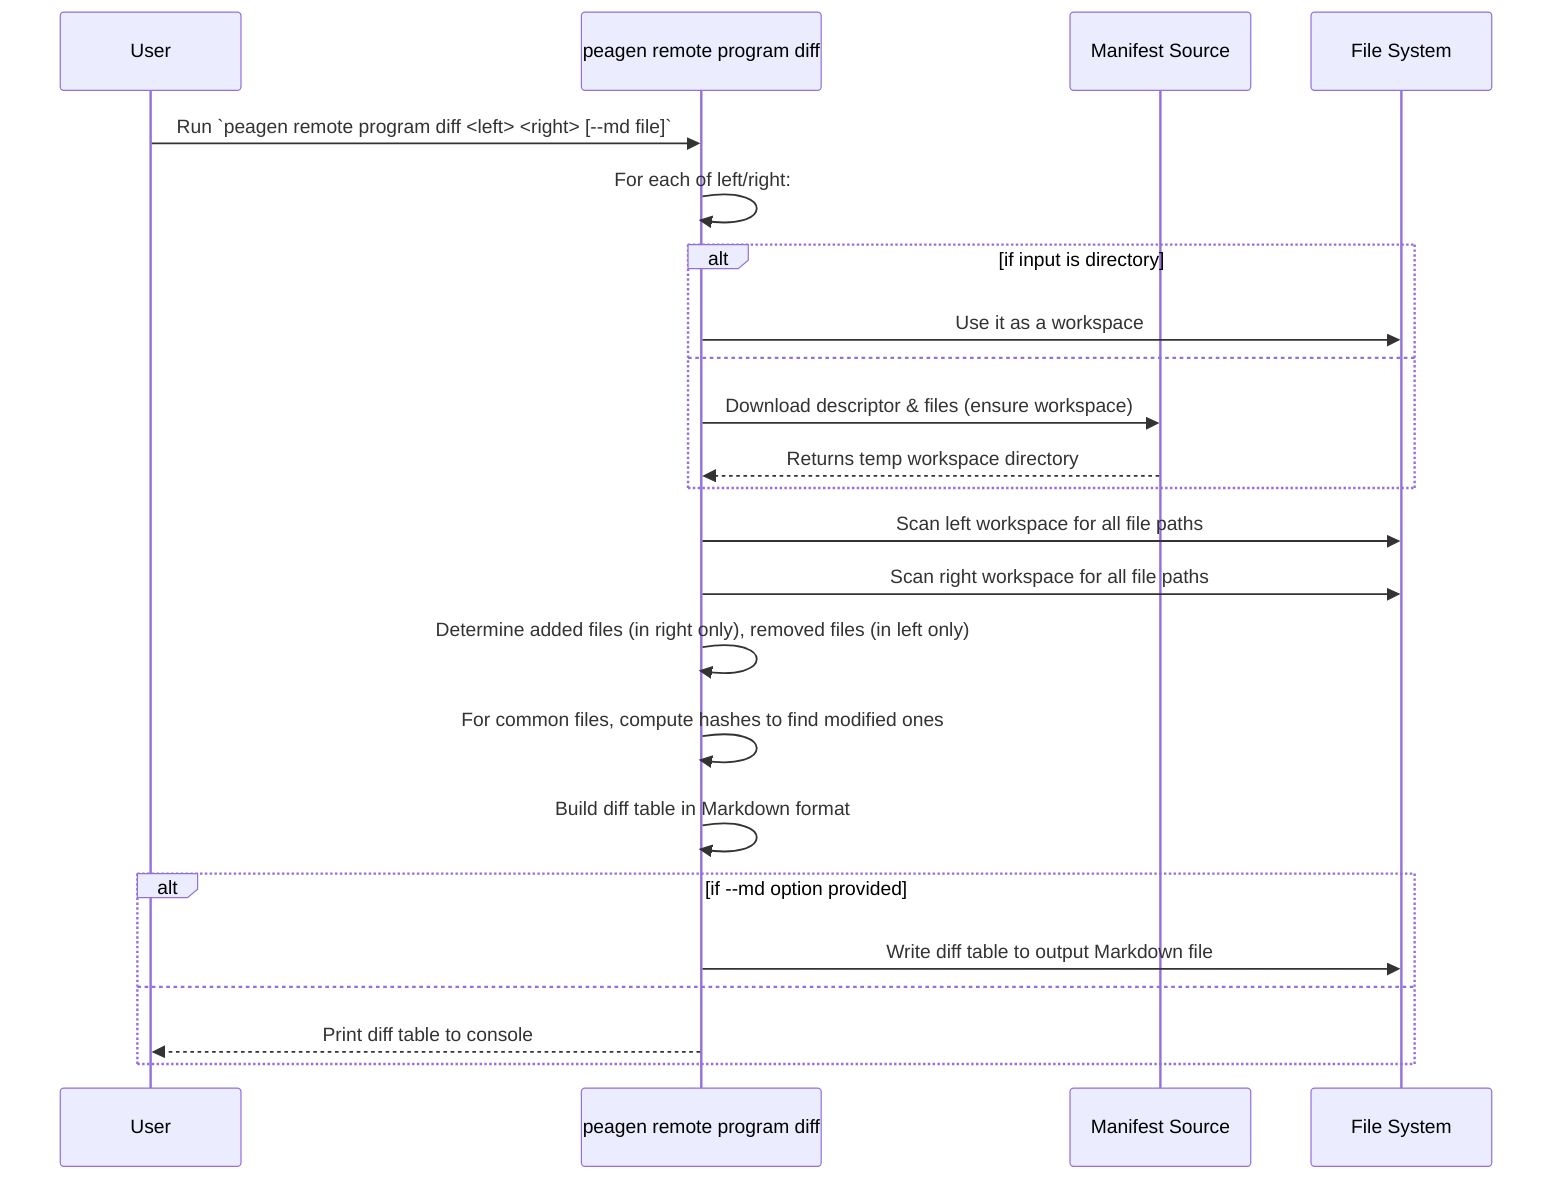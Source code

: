 sequenceDiagram
    participant User
    participant CLI as peagen remote program diff
    participant Net as Manifest Source
    participant FS as File System
    User ->> CLI: Run `peagen remote program diff <left> <right> [--md file]`
    CLI ->> CLI: For each of left/right:
    alt if input is directory
        CLI ->> FS: Use it as a workspace
    else
        CLI ->> Net: Download descriptor & files (ensure workspace)
        Net -->> CLI: Returns temp workspace directory
    end
    CLI ->> FS: Scan left workspace for all file paths
    CLI ->> FS: Scan right workspace for all file paths
    CLI ->> CLI: Determine added files (in right only), removed files (in left only)
    CLI ->> CLI: For common files, compute hashes to find modified ones
    CLI ->> CLI: Build diff table in Markdown format
    alt if --md option provided
        CLI ->> FS: Write diff table to output Markdown file
    else
        CLI -->> User: Print diff table to console
    end